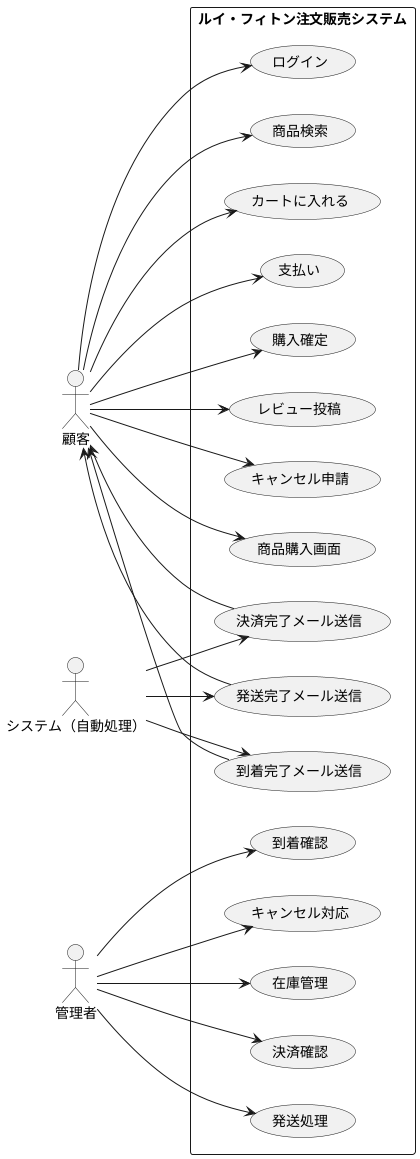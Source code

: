 @startuml
left to right direction

actor 顧客
actor 管理者
actor "システム（自動処理）" as システム

rectangle "ルイ・フィトン注文販売システム" {

  ' --- 顧客 ---
  (ログイン)
  (商品検索)
  (カートに入れる)
  (支払い)
  (購入確定)
  (レビュー投稿)
  (キャンセル申請)
  (商品購入画面)

  ' --- 管理者 ---
  (在庫管理)
  (決済確認)
  (発送処理)
  (到着確認)
  (キャンセル対応)

  ' --- システム自動処理 ---
  (決済完了メール送信)
  (発送完了メール送信)
  (到着完了メール送信)
}

' 顧客の動き
顧客 --> (ログイン)
顧客 --> (商品検索)
顧客 --> (カートに入れる)
顧客 --> (支払い)
顧客 --> (購入確定)
顧客 --> (レビュー投稿)
顧客 --> (キャンセル申請)
顧客 --> (商品購入画面)

' 管理者の動き
管理者 --> (在庫管理)
管理者 --> (決済確認)
管理者 --> (発送処理)
管理者 --> (到着確認)
管理者 --> (キャンセル対応)

' システムの自動処理
システム --> (決済完了メール送信)
システム --> (発送完了メール送信)
システム --> (到着完了メール送信)

' 自動処理の結果は顧客に通知
(決済完了メール送信) --> 顧客
(発送完了メール送信) --> 顧客
(到着完了メール送信) --> 顧客

@enduml
